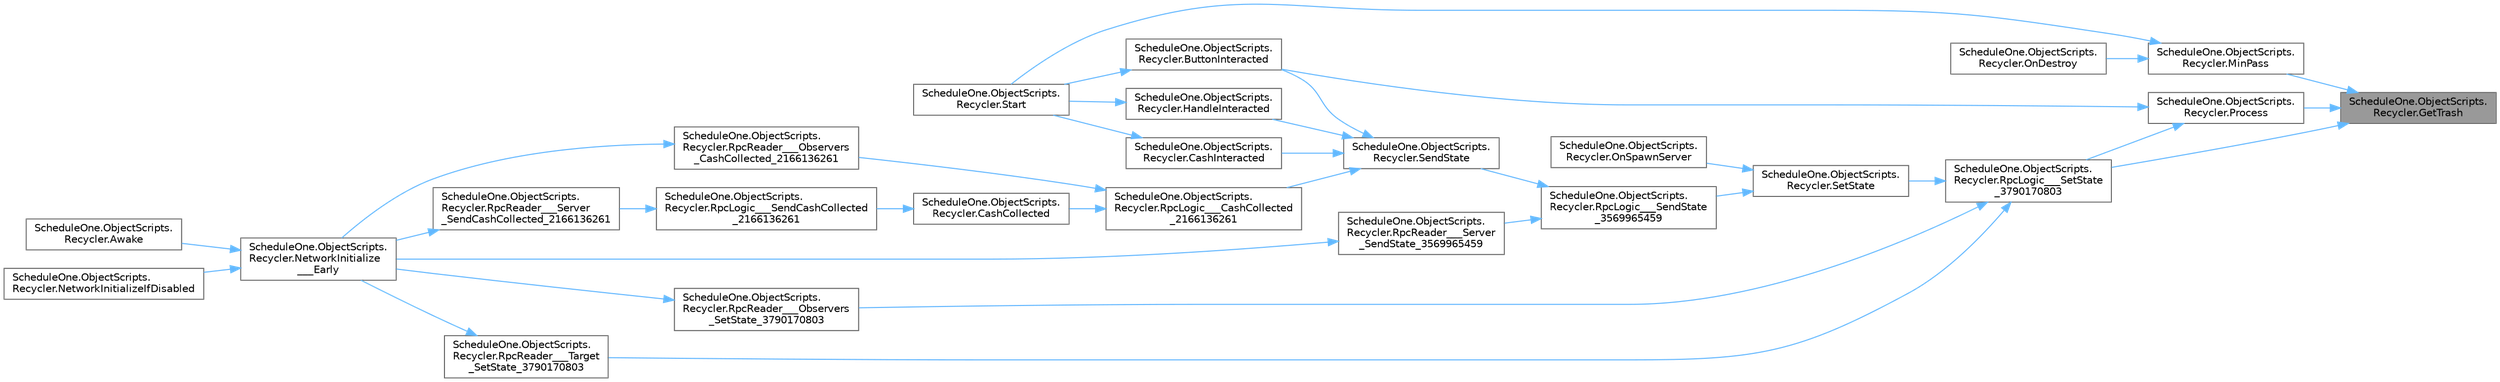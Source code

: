 digraph "ScheduleOne.ObjectScripts.Recycler.GetTrash"
{
 // LATEX_PDF_SIZE
  bgcolor="transparent";
  edge [fontname=Helvetica,fontsize=10,labelfontname=Helvetica,labelfontsize=10];
  node [fontname=Helvetica,fontsize=10,shape=box,height=0.2,width=0.4];
  rankdir="RL";
  Node1 [id="Node000001",label="ScheduleOne.ObjectScripts.\lRecycler.GetTrash",height=0.2,width=0.4,color="gray40", fillcolor="grey60", style="filled", fontcolor="black",tooltip=" "];
  Node1 -> Node2 [id="edge1_Node000001_Node000002",dir="back",color="steelblue1",style="solid",tooltip=" "];
  Node2 [id="Node000002",label="ScheduleOne.ObjectScripts.\lRecycler.MinPass",height=0.2,width=0.4,color="grey40", fillcolor="white", style="filled",URL="$class_schedule_one_1_1_object_scripts_1_1_recycler.html#a1394648d28dd08051df049d0d592c6a3",tooltip=" "];
  Node2 -> Node3 [id="edge2_Node000002_Node000003",dir="back",color="steelblue1",style="solid",tooltip=" "];
  Node3 [id="Node000003",label="ScheduleOne.ObjectScripts.\lRecycler.OnDestroy",height=0.2,width=0.4,color="grey40", fillcolor="white", style="filled",URL="$class_schedule_one_1_1_object_scripts_1_1_recycler.html#a6b82cb4cabdc1b87819dcb2483847666",tooltip=" "];
  Node2 -> Node4 [id="edge3_Node000002_Node000004",dir="back",color="steelblue1",style="solid",tooltip=" "];
  Node4 [id="Node000004",label="ScheduleOne.ObjectScripts.\lRecycler.Start",height=0.2,width=0.4,color="grey40", fillcolor="white", style="filled",URL="$class_schedule_one_1_1_object_scripts_1_1_recycler.html#a6fae86c731e00c18358b70e030c47a77",tooltip=" "];
  Node1 -> Node5 [id="edge4_Node000001_Node000005",dir="back",color="steelblue1",style="solid",tooltip=" "];
  Node5 [id="Node000005",label="ScheduleOne.ObjectScripts.\lRecycler.Process",height=0.2,width=0.4,color="grey40", fillcolor="white", style="filled",URL="$class_schedule_one_1_1_object_scripts_1_1_recycler.html#a3185c46e6e6fe7a874b49e98773947de",tooltip=" "];
  Node5 -> Node6 [id="edge5_Node000005_Node000006",dir="back",color="steelblue1",style="solid",tooltip=" "];
  Node6 [id="Node000006",label="ScheduleOne.ObjectScripts.\lRecycler.ButtonInteracted",height=0.2,width=0.4,color="grey40", fillcolor="white", style="filled",URL="$class_schedule_one_1_1_object_scripts_1_1_recycler.html#a5d2cabd5608439463c17799787686c86",tooltip=" "];
  Node6 -> Node4 [id="edge6_Node000006_Node000004",dir="back",color="steelblue1",style="solid",tooltip=" "];
  Node5 -> Node7 [id="edge7_Node000005_Node000007",dir="back",color="steelblue1",style="solid",tooltip=" "];
  Node7 [id="Node000007",label="ScheduleOne.ObjectScripts.\lRecycler.RpcLogic___SetState\l_3790170803",height=0.2,width=0.4,color="grey40", fillcolor="white", style="filled",URL="$class_schedule_one_1_1_object_scripts_1_1_recycler.html#a7bcada430c362a8274e163cb3ee997e0",tooltip=" "];
  Node7 -> Node8 [id="edge8_Node000007_Node000008",dir="back",color="steelblue1",style="solid",tooltip=" "];
  Node8 [id="Node000008",label="ScheduleOne.ObjectScripts.\lRecycler.RpcReader___Observers\l_SetState_3790170803",height=0.2,width=0.4,color="grey40", fillcolor="white", style="filled",URL="$class_schedule_one_1_1_object_scripts_1_1_recycler.html#ad550f19cf7fb5b91bb45b9bf4a4348dd",tooltip=" "];
  Node8 -> Node9 [id="edge9_Node000008_Node000009",dir="back",color="steelblue1",style="solid",tooltip=" "];
  Node9 [id="Node000009",label="ScheduleOne.ObjectScripts.\lRecycler.NetworkInitialize\l___Early",height=0.2,width=0.4,color="grey40", fillcolor="white", style="filled",URL="$class_schedule_one_1_1_object_scripts_1_1_recycler.html#ac097fcc427eb24368abd17e018ed367f",tooltip=" "];
  Node9 -> Node10 [id="edge10_Node000009_Node000010",dir="back",color="steelblue1",style="solid",tooltip=" "];
  Node10 [id="Node000010",label="ScheduleOne.ObjectScripts.\lRecycler.Awake",height=0.2,width=0.4,color="grey40", fillcolor="white", style="filled",URL="$class_schedule_one_1_1_object_scripts_1_1_recycler.html#ad536f0690d9a046b828e5bad25e46398",tooltip=" "];
  Node9 -> Node11 [id="edge11_Node000009_Node000011",dir="back",color="steelblue1",style="solid",tooltip=" "];
  Node11 [id="Node000011",label="ScheduleOne.ObjectScripts.\lRecycler.NetworkInitializeIfDisabled",height=0.2,width=0.4,color="grey40", fillcolor="white", style="filled",URL="$class_schedule_one_1_1_object_scripts_1_1_recycler.html#a07b9fc98768f39d1faa391b8f73b5fae",tooltip=" "];
  Node7 -> Node12 [id="edge12_Node000007_Node000012",dir="back",color="steelblue1",style="solid",tooltip=" "];
  Node12 [id="Node000012",label="ScheduleOne.ObjectScripts.\lRecycler.RpcReader___Target\l_SetState_3790170803",height=0.2,width=0.4,color="grey40", fillcolor="white", style="filled",URL="$class_schedule_one_1_1_object_scripts_1_1_recycler.html#aa994b0116fa02c600df9b77de7cce092",tooltip=" "];
  Node12 -> Node9 [id="edge13_Node000012_Node000009",dir="back",color="steelblue1",style="solid",tooltip=" "];
  Node7 -> Node13 [id="edge14_Node000007_Node000013",dir="back",color="steelblue1",style="solid",tooltip=" "];
  Node13 [id="Node000013",label="ScheduleOne.ObjectScripts.\lRecycler.SetState",height=0.2,width=0.4,color="grey40", fillcolor="white", style="filled",URL="$class_schedule_one_1_1_object_scripts_1_1_recycler.html#a17e1ca25be14eb450a750e4b327b1723",tooltip=" "];
  Node13 -> Node14 [id="edge15_Node000013_Node000014",dir="back",color="steelblue1",style="solid",tooltip=" "];
  Node14 [id="Node000014",label="ScheduleOne.ObjectScripts.\lRecycler.OnSpawnServer",height=0.2,width=0.4,color="grey40", fillcolor="white", style="filled",URL="$class_schedule_one_1_1_object_scripts_1_1_recycler.html#a95cddc7c95651bd4cd044c6639cd624e",tooltip=" "];
  Node13 -> Node15 [id="edge16_Node000013_Node000015",dir="back",color="steelblue1",style="solid",tooltip=" "];
  Node15 [id="Node000015",label="ScheduleOne.ObjectScripts.\lRecycler.RpcLogic___SendState\l_3569965459",height=0.2,width=0.4,color="grey40", fillcolor="white", style="filled",URL="$class_schedule_one_1_1_object_scripts_1_1_recycler.html#a0d701331bea7face5c82c5d87adaebfe",tooltip=" "];
  Node15 -> Node16 [id="edge17_Node000015_Node000016",dir="back",color="steelblue1",style="solid",tooltip=" "];
  Node16 [id="Node000016",label="ScheduleOne.ObjectScripts.\lRecycler.RpcReader___Server\l_SendState_3569965459",height=0.2,width=0.4,color="grey40", fillcolor="white", style="filled",URL="$class_schedule_one_1_1_object_scripts_1_1_recycler.html#a2a304082dc0a63bacb50e0db3d18bdf9",tooltip=" "];
  Node16 -> Node9 [id="edge18_Node000016_Node000009",dir="back",color="steelblue1",style="solid",tooltip=" "];
  Node15 -> Node17 [id="edge19_Node000015_Node000017",dir="back",color="steelblue1",style="solid",tooltip=" "];
  Node17 [id="Node000017",label="ScheduleOne.ObjectScripts.\lRecycler.SendState",height=0.2,width=0.4,color="grey40", fillcolor="white", style="filled",URL="$class_schedule_one_1_1_object_scripts_1_1_recycler.html#a62622fc7b39fafc8aa051057f06cc056",tooltip=" "];
  Node17 -> Node6 [id="edge20_Node000017_Node000006",dir="back",color="steelblue1",style="solid",tooltip=" "];
  Node17 -> Node18 [id="edge21_Node000017_Node000018",dir="back",color="steelblue1",style="solid",tooltip=" "];
  Node18 [id="Node000018",label="ScheduleOne.ObjectScripts.\lRecycler.CashInteracted",height=0.2,width=0.4,color="grey40", fillcolor="white", style="filled",URL="$class_schedule_one_1_1_object_scripts_1_1_recycler.html#a9633b883033beff0e0b96a63e0ea914f",tooltip=" "];
  Node18 -> Node4 [id="edge22_Node000018_Node000004",dir="back",color="steelblue1",style="solid",tooltip=" "];
  Node17 -> Node19 [id="edge23_Node000017_Node000019",dir="back",color="steelblue1",style="solid",tooltip=" "];
  Node19 [id="Node000019",label="ScheduleOne.ObjectScripts.\lRecycler.HandleInteracted",height=0.2,width=0.4,color="grey40", fillcolor="white", style="filled",URL="$class_schedule_one_1_1_object_scripts_1_1_recycler.html#af96f84684073305ac34f59ac559a33d9",tooltip=" "];
  Node19 -> Node4 [id="edge24_Node000019_Node000004",dir="back",color="steelblue1",style="solid",tooltip=" "];
  Node17 -> Node20 [id="edge25_Node000017_Node000020",dir="back",color="steelblue1",style="solid",tooltip=" "];
  Node20 [id="Node000020",label="ScheduleOne.ObjectScripts.\lRecycler.RpcLogic___CashCollected\l_2166136261",height=0.2,width=0.4,color="grey40", fillcolor="white", style="filled",URL="$class_schedule_one_1_1_object_scripts_1_1_recycler.html#adc0a8340133baec1eb811f3b8a75d3bd",tooltip=" "];
  Node20 -> Node21 [id="edge26_Node000020_Node000021",dir="back",color="steelblue1",style="solid",tooltip=" "];
  Node21 [id="Node000021",label="ScheduleOne.ObjectScripts.\lRecycler.CashCollected",height=0.2,width=0.4,color="grey40", fillcolor="white", style="filled",URL="$class_schedule_one_1_1_object_scripts_1_1_recycler.html#aaf3c1c3de5d30b9205f70d5bd6d64f49",tooltip=" "];
  Node21 -> Node22 [id="edge27_Node000021_Node000022",dir="back",color="steelblue1",style="solid",tooltip=" "];
  Node22 [id="Node000022",label="ScheduleOne.ObjectScripts.\lRecycler.RpcLogic___SendCashCollected\l_2166136261",height=0.2,width=0.4,color="grey40", fillcolor="white", style="filled",URL="$class_schedule_one_1_1_object_scripts_1_1_recycler.html#a9dc6098bc4f53c157199642730862fc6",tooltip=" "];
  Node22 -> Node23 [id="edge28_Node000022_Node000023",dir="back",color="steelblue1",style="solid",tooltip=" "];
  Node23 [id="Node000023",label="ScheduleOne.ObjectScripts.\lRecycler.RpcReader___Server\l_SendCashCollected_2166136261",height=0.2,width=0.4,color="grey40", fillcolor="white", style="filled",URL="$class_schedule_one_1_1_object_scripts_1_1_recycler.html#a7a78345039d485afee6816c1350c9810",tooltip=" "];
  Node23 -> Node9 [id="edge29_Node000023_Node000009",dir="back",color="steelblue1",style="solid",tooltip=" "];
  Node20 -> Node24 [id="edge30_Node000020_Node000024",dir="back",color="steelblue1",style="solid",tooltip=" "];
  Node24 [id="Node000024",label="ScheduleOne.ObjectScripts.\lRecycler.RpcReader___Observers\l_CashCollected_2166136261",height=0.2,width=0.4,color="grey40", fillcolor="white", style="filled",URL="$class_schedule_one_1_1_object_scripts_1_1_recycler.html#a6ebde8c4376c71c7d84ea08f8e56c76e",tooltip=" "];
  Node24 -> Node9 [id="edge31_Node000024_Node000009",dir="back",color="steelblue1",style="solid",tooltip=" "];
  Node1 -> Node7 [id="edge32_Node000001_Node000007",dir="back",color="steelblue1",style="solid",tooltip=" "];
}
